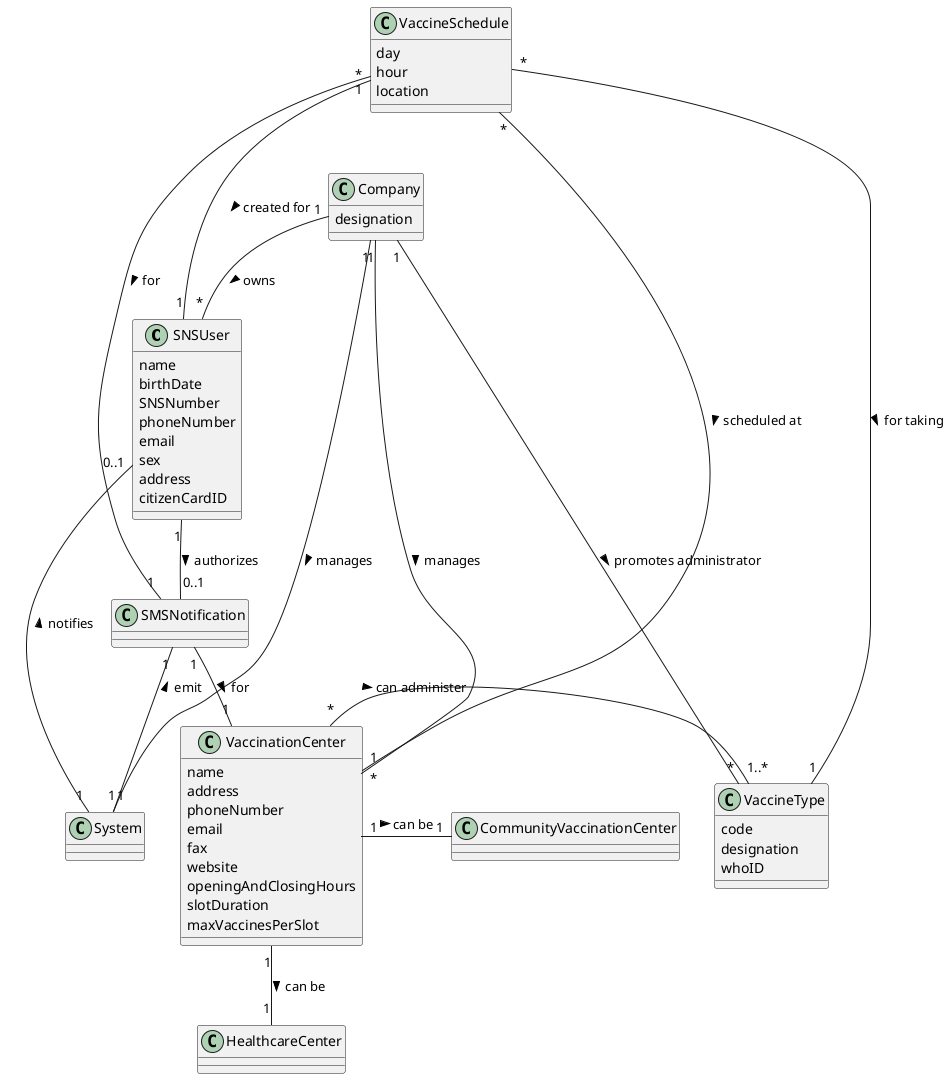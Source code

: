 @startuml
'https://plantuml.com/class-diagram

class SNSUser{
  name
  birthDate
  SNSNumber
  phoneNumber
  email
  sex
  address
  citizenCardID
}


class VaccineType{
  code
  designation
  whoID

}

class VaccinationCenter{
  name
  address
  phoneNumber
  email
  fax
  website
  openingAndClosingHours
  slotDuration
  maxVaccinesPerSlot
}

class CommunityVaccinationCenter{
}

class HealthcareCenter{
}


class VaccineSchedule{
  day
  hour
  location
}

class Company{
    designation
}


class System

class SMSNotification

Company "1" -- "*" SNSUser: > owns
Company "1" -- "*" VaccineType: > promotes administrator
Company "1" ---- "*" VaccinationCenter: > manages
Company "1" -- "1" System: > manages

VaccineSchedule "*" -- "1" VaccineType: > for taking
VaccineSchedule "*" --- "1" SNSUser: > created for
VaccineSchedule "*" -- "1" VaccinationCenter: > scheduled at
VaccineSchedule "1" -- "1" SMSNotification: > for


VaccinationCenter "1" -- "1" HealthcareCenter: > can be
VaccinationCenter "1" - "1" CommunityVaccinationCenter: > can be
VaccinationCenter "*" - "1..*" VaccineType: > can administer

System "1" -- "0..1" SNSUser: > notifies

SMSNotification "1" -- "1" System:< emit
SMSNotification "1" -- "1" VaccinationCenter:> for
SNSUser "1" -- "0..1" SMSNotification:> authorizes


@enduml